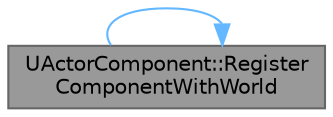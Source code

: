digraph "UActorComponent::RegisterComponentWithWorld"
{
 // INTERACTIVE_SVG=YES
 // LATEX_PDF_SIZE
  bgcolor="transparent";
  edge [fontname=Helvetica,fontsize=10,labelfontname=Helvetica,labelfontsize=10];
  node [fontname=Helvetica,fontsize=10,shape=box,height=0.2,width=0.4];
  rankdir="LR";
  Node1 [id="Node000001",label="UActorComponent::Register\lComponentWithWorld",height=0.2,width=0.4,color="gray40", fillcolor="grey60", style="filled", fontcolor="black",tooltip="Registers a component with a specific world, which creates any visual/physical state."];
  Node1 -> Node1 [id="edge1_Node000001_Node000001",color="steelblue1",style="solid",tooltip=" "];
}
